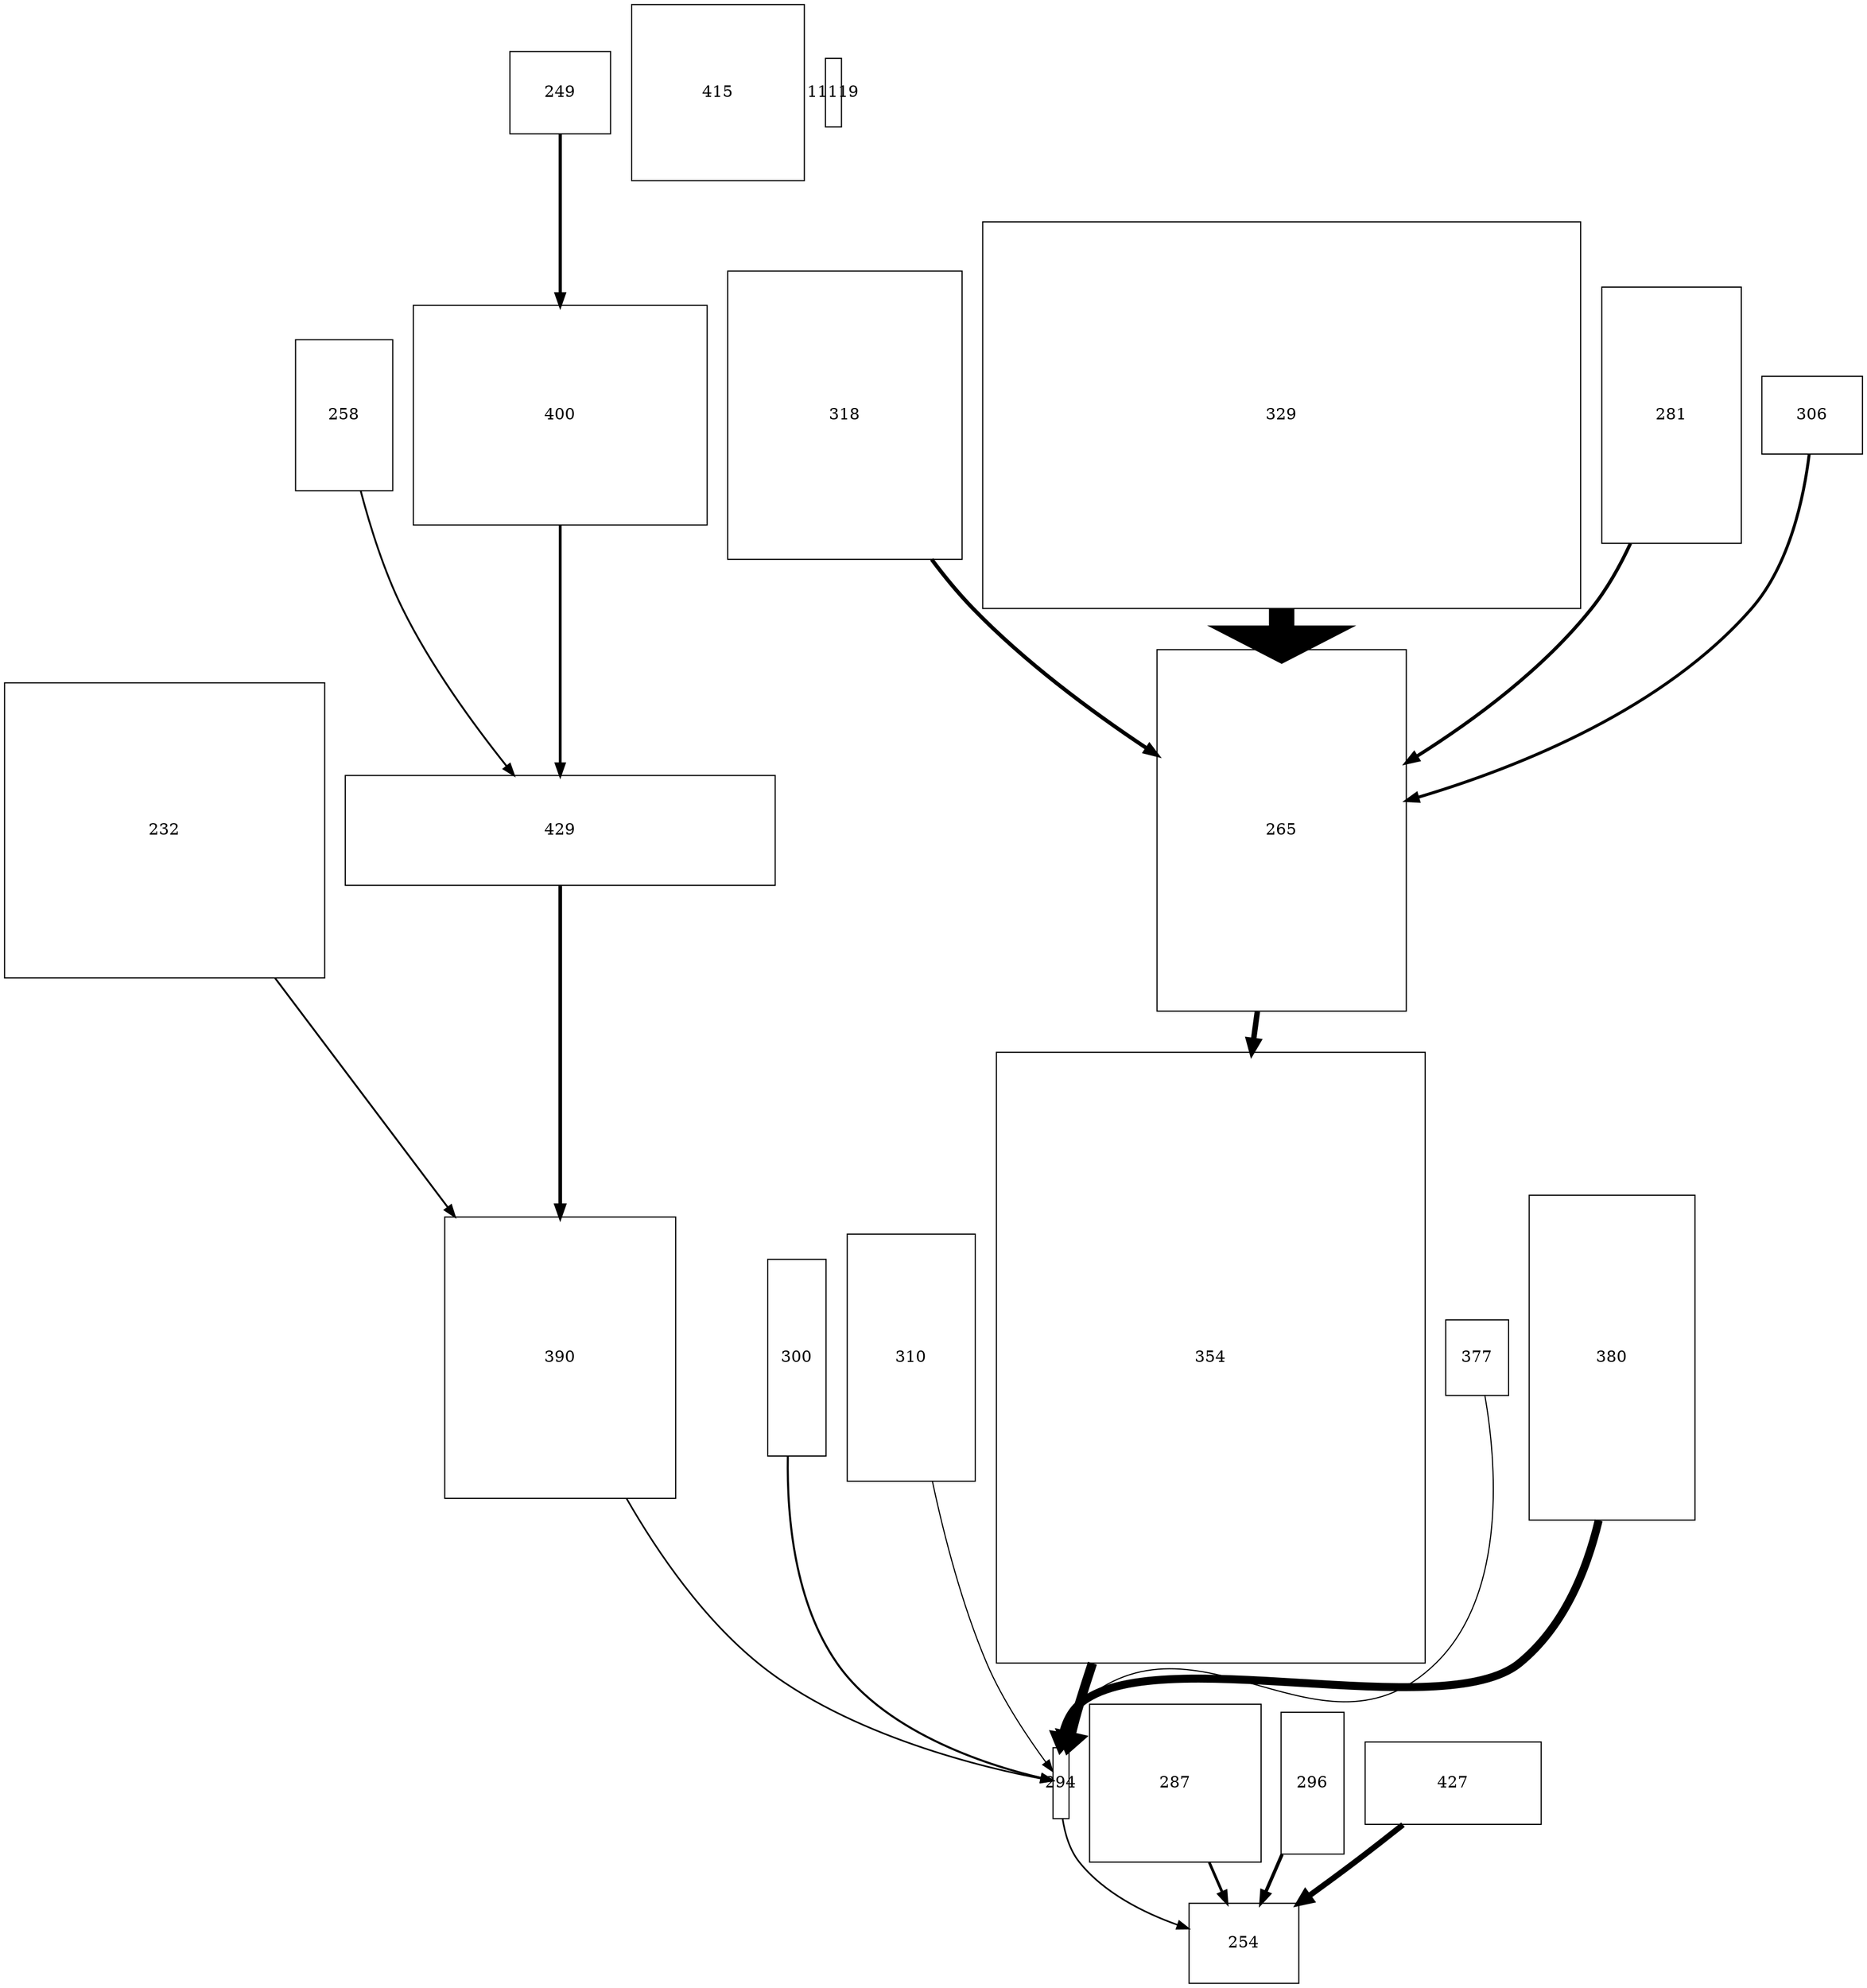 digraph G {
    232 [ shape=rectangle,width=3.88888888889,height=3.58333333333,fixedsize=true,id=49782,type="node" ];
    249 [ shape=rectangle,width=1.22222222222,height=1,fixedsize=true,id=49802,type="node" ];
    254 [ shape=rectangle,width=1.33333333333,height=0.972222222222,fixedsize=true,id=49807,type="node" ];
    258 [ shape=rectangle,width=1.18055555556,height=1.83333333333,fixedsize=true,id=49811,type="node" ];
    265 [ shape=rectangle,width=3.02777777778,height=4.38888888889,fixedsize=true,id=49818,type="node" ];
    281 [ shape=rectangle,width=1.69444444444,height=3.11111111111,fixedsize=true,id=49835,type="node" ];
    287 [ shape=rectangle,width=2.08333333333,height=1.91666666667,fixedsize=true,id=49843,type="node" ];
    294 [ shape=rectangle,width=0.197986111111,height=0.861111111111,fixedsize=true,id=49851,type="node" ];
    296 [ shape=rectangle,width=0.763888888889,height=1.72222222222,fixedsize=true,id=49853,type="node" ];
    300 [ shape=rectangle,width=0.708333333333,height=2.38888888889,fixedsize=true,id=49857,type="node" ];
    306 [ shape=rectangle,width=1.22222222222,height=0.944444444444,fixedsize=true,id=49863,type="node" ];
    310 [ shape=rectangle,width=1.55555555556,height=3,fixedsize=true,id=49867,type="node" ];
    318 [ shape=rectangle,width=2.84722222222,height=3.5,fixedsize=true,id=49875,type="node" ];
    329 [ shape=rectangle,width=7.26388888889,height=4.69444444444,fixedsize=true,id=49888,type="node" ];
    354 [ shape=rectangle,width=5.20833333333,height=7.41666666667,fixedsize=true,id=49917,type="node" ];
    377 [ shape=rectangle,width=0.763888888889,height=0.916666666667,fixedsize=true,id=49944,type="node" ];
    380 [ shape=rectangle,width=2.01388888889,height=3.94444444444,fixedsize=true,id=49947,type="node" ];
    390 [ shape=rectangle,width=2.80555555556,height=3.41666666667,fixedsize=true,id=49959,type="node" ];
    400 [ shape=rectangle,width=3.56944444444,height=2.66666666667,fixedsize=true,id=49972,type="node" ];
    415 [ shape=rectangle,width=2.09722222222,height=2.13888888889,fixedsize=true,id=49987,type="node" ];
    427 [ shape=rectangle,width=2.13888888889,height=1,fixedsize=true,id=50002,type="node" ];
    429 [ shape=rectangle,width=5.22222222222,height=1.33333333333,fixedsize=true,id=50008,type="node" ];
    11119 [ shape=rectangle,width=0.194444444444,height=0.833333333333,fixedsize=true,id=50023,type="node" ];
    400 -> 429 [ id=38015,style="setlinewidth(2.4)" ];
    329 -> 265 [ id=38020,style="setlinewidth(22.2)" ];
    258 -> 429 [ id=38037,style="setlinewidth(1.6)" ];
    354 -> 294 [ id=38041,style="setlinewidth(8.2)" ];
    300 -> 294 [ id=38055,style="setlinewidth(1.8)" ];
    380 -> 294 [ id=38068,style="setlinewidth(7)" ];
    281 -> 265 [ id=38073,style="setlinewidth(3)" ];
    265 -> 354 [ id=38092,style="setlinewidth(4.8)" ];
    318 -> 265 [ id=38113,style="setlinewidth(3.4)" ];
    377 -> 294 [ id=38120,style="setlinewidth(1)" ];
    390 -> 294 [ id=38122,style="setlinewidth(1.4)" ];
    429 -> 390 [ id=38126,style="setlinewidth(3.2)" ];
    427 -> 254 [ id=38133,style="setlinewidth(5)" ];
    296 -> 254 [ id=38137,style="setlinewidth(3)" ];
    306 -> 265 [ id=38140,style="setlinewidth(2.6)" ];
    294 -> 254 [ id=38144,style="setlinewidth(1.4)" ];
    249 -> 400 [ id=38191,style="setlinewidth(2.8)" ];
    287 -> 254 [ id=38204,style="setlinewidth(2.4)" ];
    310 -> 294 [ id=38240,style="setlinewidth(1)" ];
    232 -> 390 [ id=38256,style="setlinewidth(1.6)" ];
}
